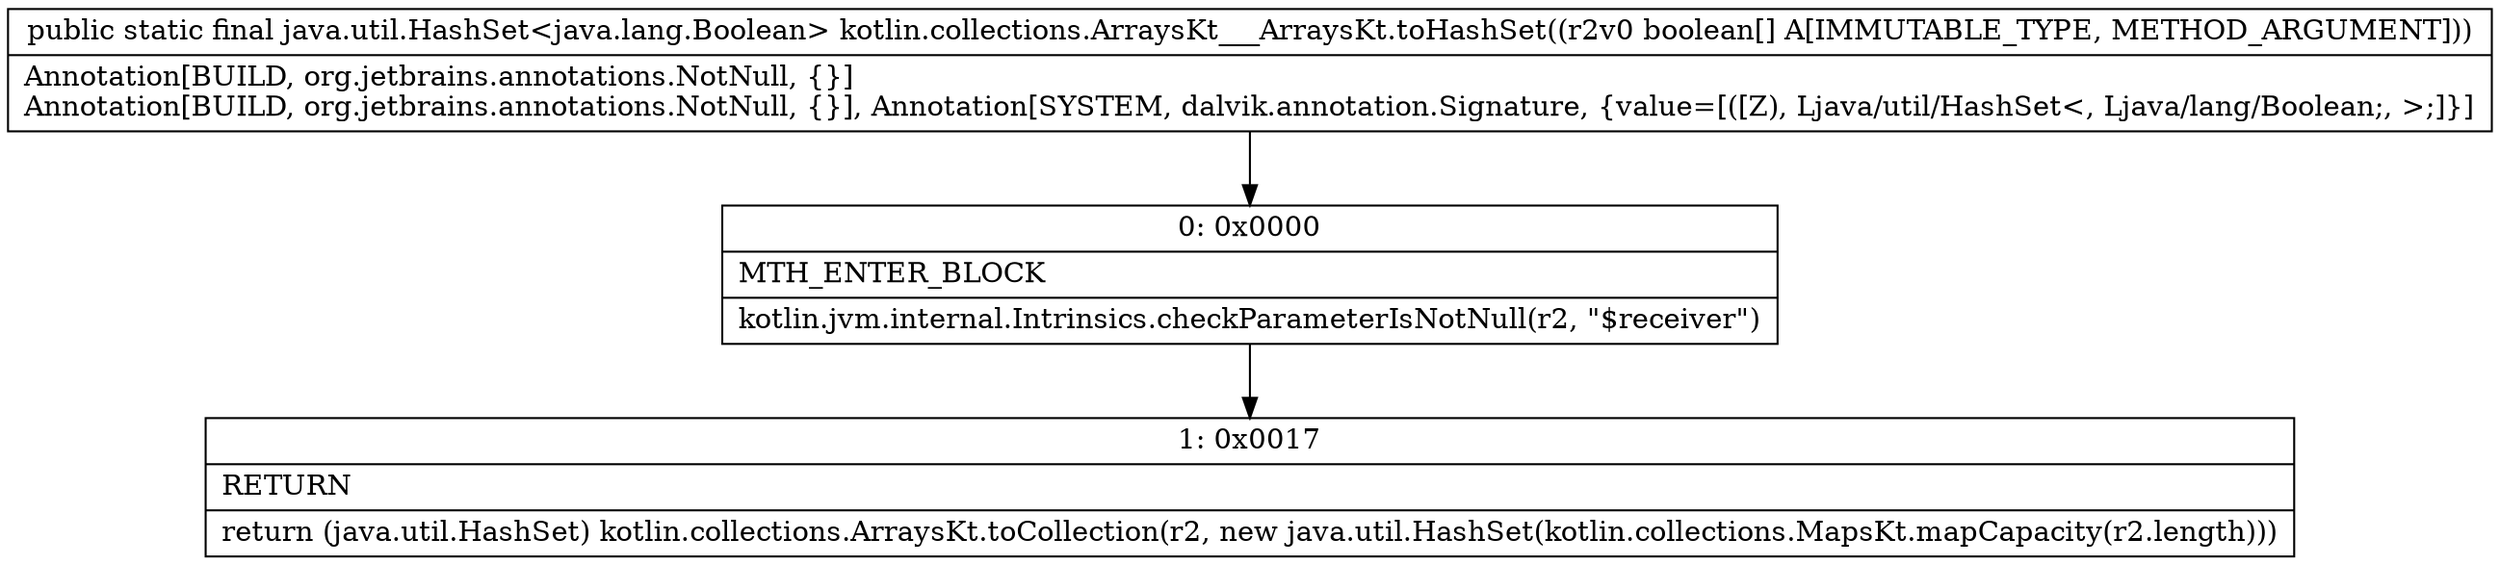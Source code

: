 digraph "CFG forkotlin.collections.ArraysKt___ArraysKt.toHashSet([Z)Ljava\/util\/HashSet;" {
Node_0 [shape=record,label="{0\:\ 0x0000|MTH_ENTER_BLOCK\l|kotlin.jvm.internal.Intrinsics.checkParameterIsNotNull(r2, \"$receiver\")\l}"];
Node_1 [shape=record,label="{1\:\ 0x0017|RETURN\l|return (java.util.HashSet) kotlin.collections.ArraysKt.toCollection(r2, new java.util.HashSet(kotlin.collections.MapsKt.mapCapacity(r2.length)))\l}"];
MethodNode[shape=record,label="{public static final java.util.HashSet\<java.lang.Boolean\> kotlin.collections.ArraysKt___ArraysKt.toHashSet((r2v0 boolean[] A[IMMUTABLE_TYPE, METHOD_ARGUMENT]))  | Annotation[BUILD, org.jetbrains.annotations.NotNull, \{\}]\lAnnotation[BUILD, org.jetbrains.annotations.NotNull, \{\}], Annotation[SYSTEM, dalvik.annotation.Signature, \{value=[([Z), Ljava\/util\/HashSet\<, Ljava\/lang\/Boolean;, \>;]\}]\l}"];
MethodNode -> Node_0;
Node_0 -> Node_1;
}

